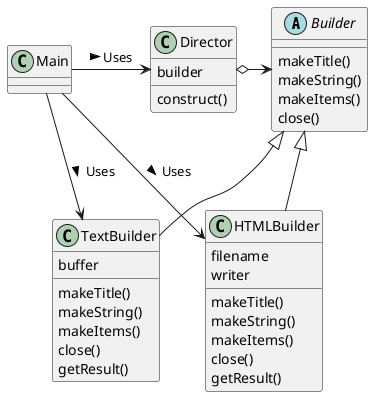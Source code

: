 @startuml
abstract class Builder {
    makeTitle()
    makeString()
    makeItems()
    close()
}
class TextBuilder {
    buffer
    makeTitle()
    makeString()
    makeItems()
    close()
    getResult()
}
class HTMLBuilder {
    filename
    writer
    makeTitle()
    makeString()
    makeItems()
    close()
    getResult()
}
class Director {
    builder
    construct()
}
class Main
Builder <|-- TextBuilder
Builder <|-- HTMLBuilder
Director o-> Builder
Main -> Director : Uses >
Main --> TextBuilder : Uses >
Main --> HTMLBuilder : Uses >
@enduml